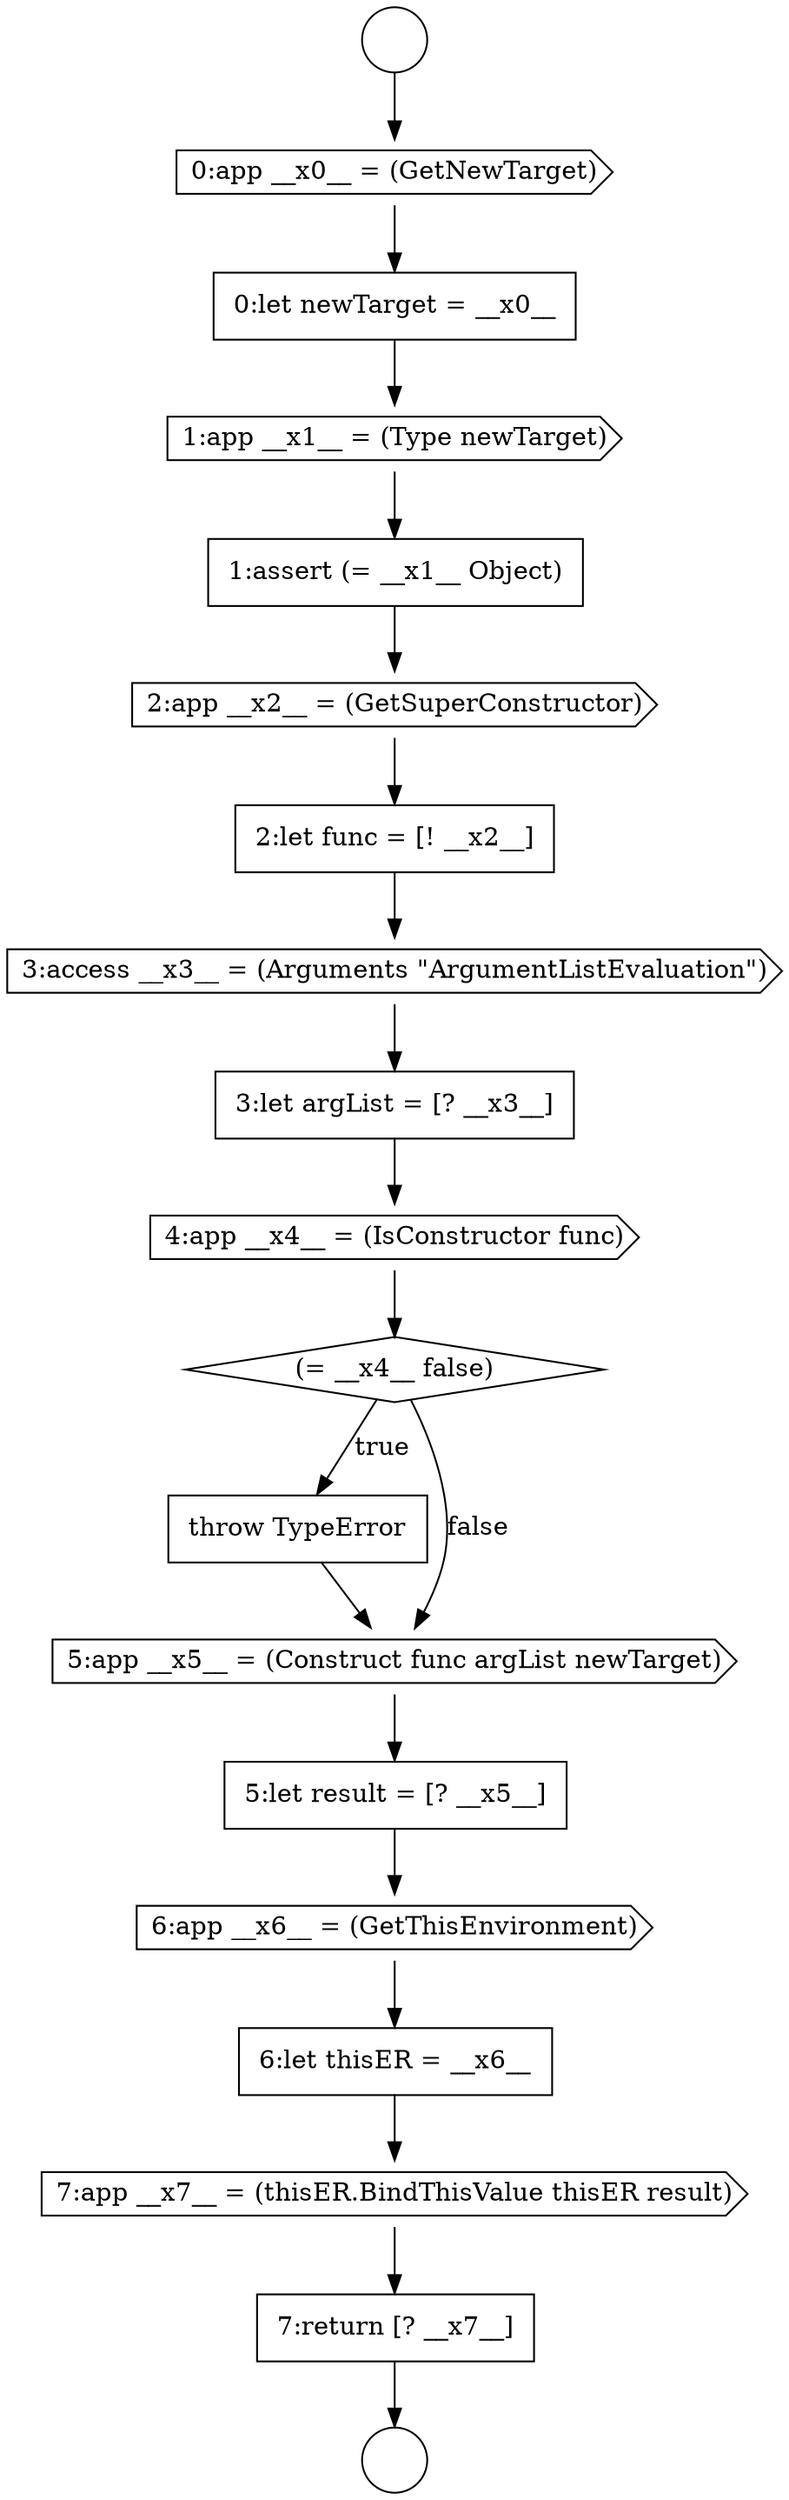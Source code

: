 digraph {
  node4724 [shape=cds, label=<<font color="black">6:app __x6__ = (GetThisEnvironment)</font>> color="black" fillcolor="white" style=filled]
  node4718 [shape=none, margin=0, label=<<font color="black">
    <table border="0" cellborder="1" cellspacing="0" cellpadding="10">
      <tr><td align="left">3:let argList = [? __x3__]</td></tr>
    </table>
  </font>> color="black" fillcolor="white" style=filled]
  node4712 [shape=none, margin=0, label=<<font color="black">
    <table border="0" cellborder="1" cellspacing="0" cellpadding="10">
      <tr><td align="left">0:let newTarget = __x0__</td></tr>
    </table>
  </font>> color="black" fillcolor="white" style=filled]
  node4725 [shape=none, margin=0, label=<<font color="black">
    <table border="0" cellborder="1" cellspacing="0" cellpadding="10">
      <tr><td align="left">6:let thisER = __x6__</td></tr>
    </table>
  </font>> color="black" fillcolor="white" style=filled]
  node4721 [shape=none, margin=0, label=<<font color="black">
    <table border="0" cellborder="1" cellspacing="0" cellpadding="10">
      <tr><td align="left">throw TypeError</td></tr>
    </table>
  </font>> color="black" fillcolor="white" style=filled]
  node4717 [shape=cds, label=<<font color="black">3:access __x3__ = (Arguments &quot;ArgumentListEvaluation&quot;)</font>> color="black" fillcolor="white" style=filled]
  node4709 [shape=circle label=" " color="black" fillcolor="white" style=filled]
  node4716 [shape=none, margin=0, label=<<font color="black">
    <table border="0" cellborder="1" cellspacing="0" cellpadding="10">
      <tr><td align="left">2:let func = [! __x2__]</td></tr>
    </table>
  </font>> color="black" fillcolor="white" style=filled]
  node4726 [shape=cds, label=<<font color="black">7:app __x7__ = (thisER.BindThisValue thisER result)</font>> color="black" fillcolor="white" style=filled]
  node4720 [shape=diamond, label=<<font color="black">(= __x4__ false)</font>> color="black" fillcolor="white" style=filled]
  node4722 [shape=cds, label=<<font color="black">5:app __x5__ = (Construct func argList newTarget)</font>> color="black" fillcolor="white" style=filled]
  node4727 [shape=none, margin=0, label=<<font color="black">
    <table border="0" cellborder="1" cellspacing="0" cellpadding="10">
      <tr><td align="left">7:return [? __x7__]</td></tr>
    </table>
  </font>> color="black" fillcolor="white" style=filled]
  node4719 [shape=cds, label=<<font color="black">4:app __x4__ = (IsConstructor func)</font>> color="black" fillcolor="white" style=filled]
  node4713 [shape=cds, label=<<font color="black">1:app __x1__ = (Type newTarget)</font>> color="black" fillcolor="white" style=filled]
  node4723 [shape=none, margin=0, label=<<font color="black">
    <table border="0" cellborder="1" cellspacing="0" cellpadding="10">
      <tr><td align="left">5:let result = [? __x5__]</td></tr>
    </table>
  </font>> color="black" fillcolor="white" style=filled]
  node4714 [shape=none, margin=0, label=<<font color="black">
    <table border="0" cellborder="1" cellspacing="0" cellpadding="10">
      <tr><td align="left">1:assert (= __x1__ Object)</td></tr>
    </table>
  </font>> color="black" fillcolor="white" style=filled]
  node4711 [shape=cds, label=<<font color="black">0:app __x0__ = (GetNewTarget)</font>> color="black" fillcolor="white" style=filled]
  node4710 [shape=circle label=" " color="black" fillcolor="white" style=filled]
  node4715 [shape=cds, label=<<font color="black">2:app __x2__ = (GetSuperConstructor)</font>> color="black" fillcolor="white" style=filled]
  node4718 -> node4719 [ color="black"]
  node4725 -> node4726 [ color="black"]
  node4715 -> node4716 [ color="black"]
  node4727 -> node4710 [ color="black"]
  node4721 -> node4722 [ color="black"]
  node4722 -> node4723 [ color="black"]
  node4709 -> node4711 [ color="black"]
  node4719 -> node4720 [ color="black"]
  node4723 -> node4724 [ color="black"]
  node4720 -> node4721 [label=<<font color="black">true</font>> color="black"]
  node4720 -> node4722 [label=<<font color="black">false</font>> color="black"]
  node4712 -> node4713 [ color="black"]
  node4714 -> node4715 [ color="black"]
  node4713 -> node4714 [ color="black"]
  node4726 -> node4727 [ color="black"]
  node4724 -> node4725 [ color="black"]
  node4716 -> node4717 [ color="black"]
  node4711 -> node4712 [ color="black"]
  node4717 -> node4718 [ color="black"]
}
